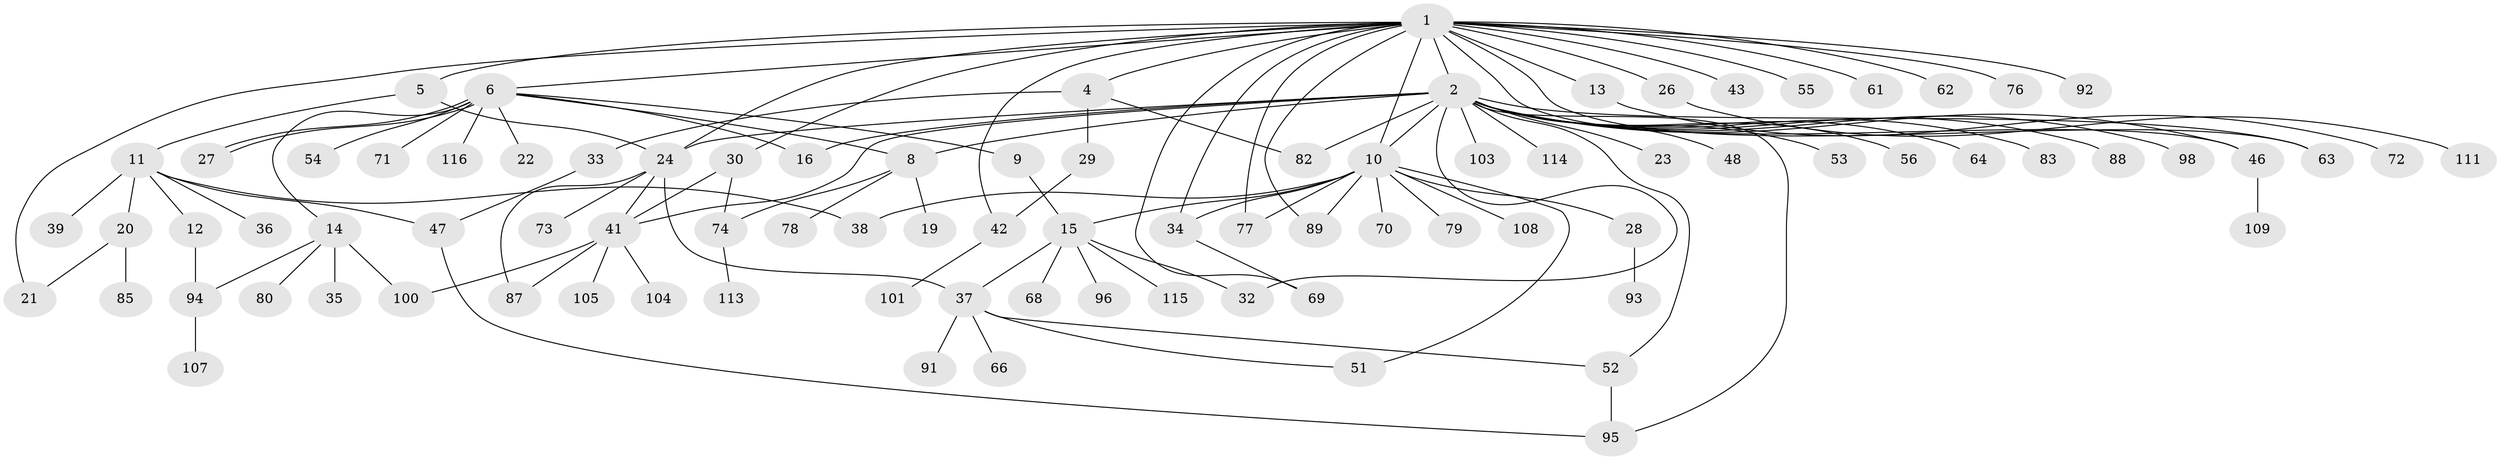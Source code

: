 // Generated by graph-tools (version 1.1) at 2025/51/02/27/25 19:51:57]
// undirected, 88 vertices, 117 edges
graph export_dot {
graph [start="1"]
  node [color=gray90,style=filled];
  1 [super="+3"];
  2 [super="+7"];
  4 [super="+106"];
  5 [super="+59"];
  6 [super="+40"];
  8 [super="+18"];
  9 [super="+81"];
  10 [super="+31"];
  11 [super="+65"];
  12 [super="+57"];
  13;
  14 [super="+44"];
  15 [super="+17"];
  16 [super="+75"];
  19;
  20 [super="+25"];
  21;
  22;
  23;
  24 [super="+50"];
  26 [super="+45"];
  27;
  28 [super="+60"];
  29;
  30 [super="+67"];
  32;
  33;
  34 [super="+97"];
  35;
  36;
  37 [super="+49"];
  38;
  39;
  41 [super="+99"];
  42 [super="+110"];
  43;
  46 [super="+112"];
  47 [super="+84"];
  48;
  51;
  52 [super="+58"];
  53;
  54;
  55;
  56;
  61;
  62;
  63;
  64;
  66;
  68;
  69;
  70;
  71;
  72;
  73;
  74 [super="+90"];
  76 [super="+86"];
  77;
  78;
  79;
  80;
  82;
  83;
  85;
  87;
  88;
  89;
  91;
  92;
  93;
  94;
  95;
  96;
  98;
  100;
  101 [super="+102"];
  103;
  104;
  105;
  107;
  108;
  109;
  111;
  113;
  114;
  115;
  116;
  1 -- 2 [weight=2];
  1 -- 5;
  1 -- 10;
  1 -- 26;
  1 -- 46;
  1 -- 62;
  1 -- 69;
  1 -- 89;
  1 -- 4;
  1 -- 6;
  1 -- 76;
  1 -- 13;
  1 -- 77;
  1 -- 21;
  1 -- 24;
  1 -- 92;
  1 -- 30;
  1 -- 34;
  1 -- 42;
  1 -- 43;
  1 -- 55;
  1 -- 61;
  1 -- 63;
  2 -- 8;
  2 -- 10;
  2 -- 16;
  2 -- 23;
  2 -- 24;
  2 -- 32;
  2 -- 46 [weight=2];
  2 -- 48;
  2 -- 52;
  2 -- 56;
  2 -- 63;
  2 -- 64;
  2 -- 82;
  2 -- 83;
  2 -- 88;
  2 -- 95;
  2 -- 98;
  2 -- 103;
  2 -- 114;
  2 -- 53;
  2 -- 41;
  4 -- 29;
  4 -- 33;
  4 -- 82;
  5 -- 11;
  5 -- 24;
  6 -- 8;
  6 -- 9;
  6 -- 14;
  6 -- 22;
  6 -- 27;
  6 -- 27;
  6 -- 54;
  6 -- 71;
  6 -- 116;
  6 -- 16;
  8 -- 19;
  8 -- 74;
  8 -- 78;
  9 -- 15;
  10 -- 15;
  10 -- 28;
  10 -- 34;
  10 -- 38;
  10 -- 51;
  10 -- 70;
  10 -- 77;
  10 -- 79;
  10 -- 89;
  10 -- 108;
  11 -- 12;
  11 -- 20;
  11 -- 36;
  11 -- 38;
  11 -- 39;
  11 -- 47;
  12 -- 94;
  13 -- 72;
  14 -- 35;
  14 -- 80;
  14 -- 100;
  14 -- 94;
  15 -- 32;
  15 -- 68;
  15 -- 96;
  15 -- 115;
  15 -- 37;
  20 -- 21;
  20 -- 85;
  24 -- 37;
  24 -- 73;
  24 -- 87;
  24 -- 41;
  26 -- 111;
  28 -- 93;
  29 -- 42;
  30 -- 41;
  30 -- 74;
  33 -- 47;
  34 -- 69;
  37 -- 51;
  37 -- 66;
  37 -- 52;
  37 -- 91;
  41 -- 105;
  41 -- 100;
  41 -- 87;
  41 -- 104;
  42 -- 101;
  46 -- 109;
  47 -- 95;
  52 -- 95;
  74 -- 113;
  94 -- 107;
}

